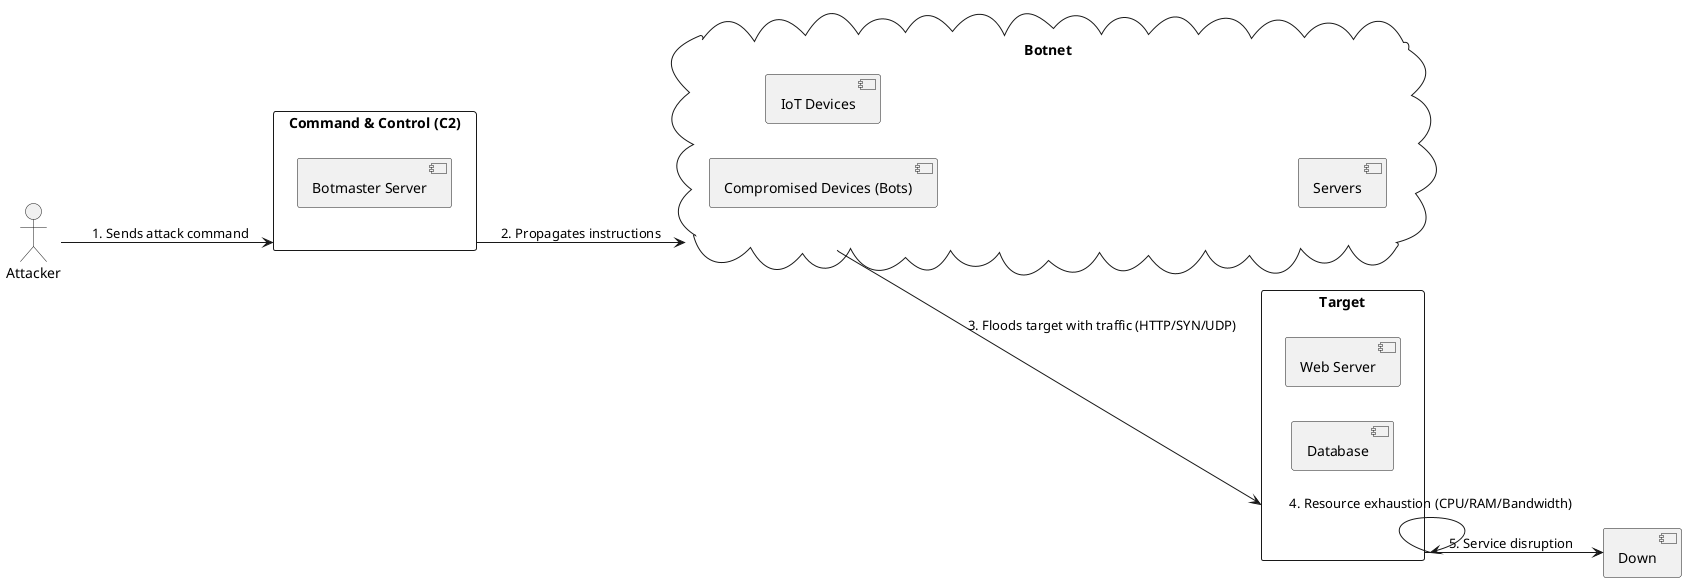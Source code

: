 @startuml 2D05
left to right direction

actor "Attacker" as Hacker
rectangle "Command & Control (C2)" as C2 {
  component "Botmaster Server"
}
cloud "Botnet" {
  component "Compromised Devices (Bots)"
  component "IoT Devices"
  component "Servers"
}
rectangle "Target" as Target {
  component "Web Server"
  component "Database"
}

Hacker --> C2 : 1. Sends attack command
C2 --> Botnet : 2. Propagates instructions
Botnet --> Target : 3. Floods target with traffic (HTTP/SYN/UDP)
Target --> Target : 4. Resource exhaustion (CPU/RAM/Bandwidth)
Target --> [Down] : 5. Service disruption

@enduml